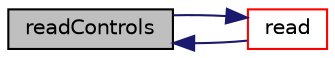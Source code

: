digraph "readControls"
{
  bgcolor="transparent";
  edge [fontname="Helvetica",fontsize="10",labelfontname="Helvetica",labelfontsize="10"];
  node [fontname="Helvetica",fontsize="10",shape=record];
  rankdir="LR";
  Node623 [label="readControls",height=0.2,width=0.4,color="black", fillcolor="grey75", style="filled", fontcolor="black"];
  Node623 -> Node624 [dir="back",color="midnightblue",fontsize="10",style="solid",fontname="Helvetica"];
  Node624 [label="read",height=0.2,width=0.4,color="red",URL="$a28109.html#a3ec88212ccd803105175cbbf682fc9ab",tooltip="Read and reset the solver parameters from the given dictionary. "];
  Node624 -> Node623 [dir="back",color="midnightblue",fontsize="10",style="solid",fontname="Helvetica"];
}
